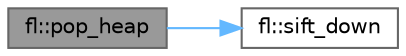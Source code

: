 digraph "fl::pop_heap"
{
 // INTERACTIVE_SVG=YES
 // LATEX_PDF_SIZE
  bgcolor="transparent";
  edge [fontname=Helvetica,fontsize=10,labelfontname=Helvetica,labelfontsize=10];
  node [fontname=Helvetica,fontsize=10,shape=box,height=0.2,width=0.4];
  rankdir="LR";
  Node1 [id="Node000001",label="fl::pop_heap",height=0.2,width=0.4,color="gray40", fillcolor="grey60", style="filled", fontcolor="black",tooltip=" "];
  Node1 -> Node2 [id="edge1_Node000001_Node000002",color="steelblue1",style="solid",tooltip=" "];
  Node2 [id="Node000002",label="fl::sift_down",height=0.2,width=0.4,color="grey40", fillcolor="white", style="filled",URL="$d4/d36/namespacefl_a5836bf9f6814249178388e65ef3b2bac.html#a5836bf9f6814249178388e65ef3b2bac",tooltip=" "];
}
